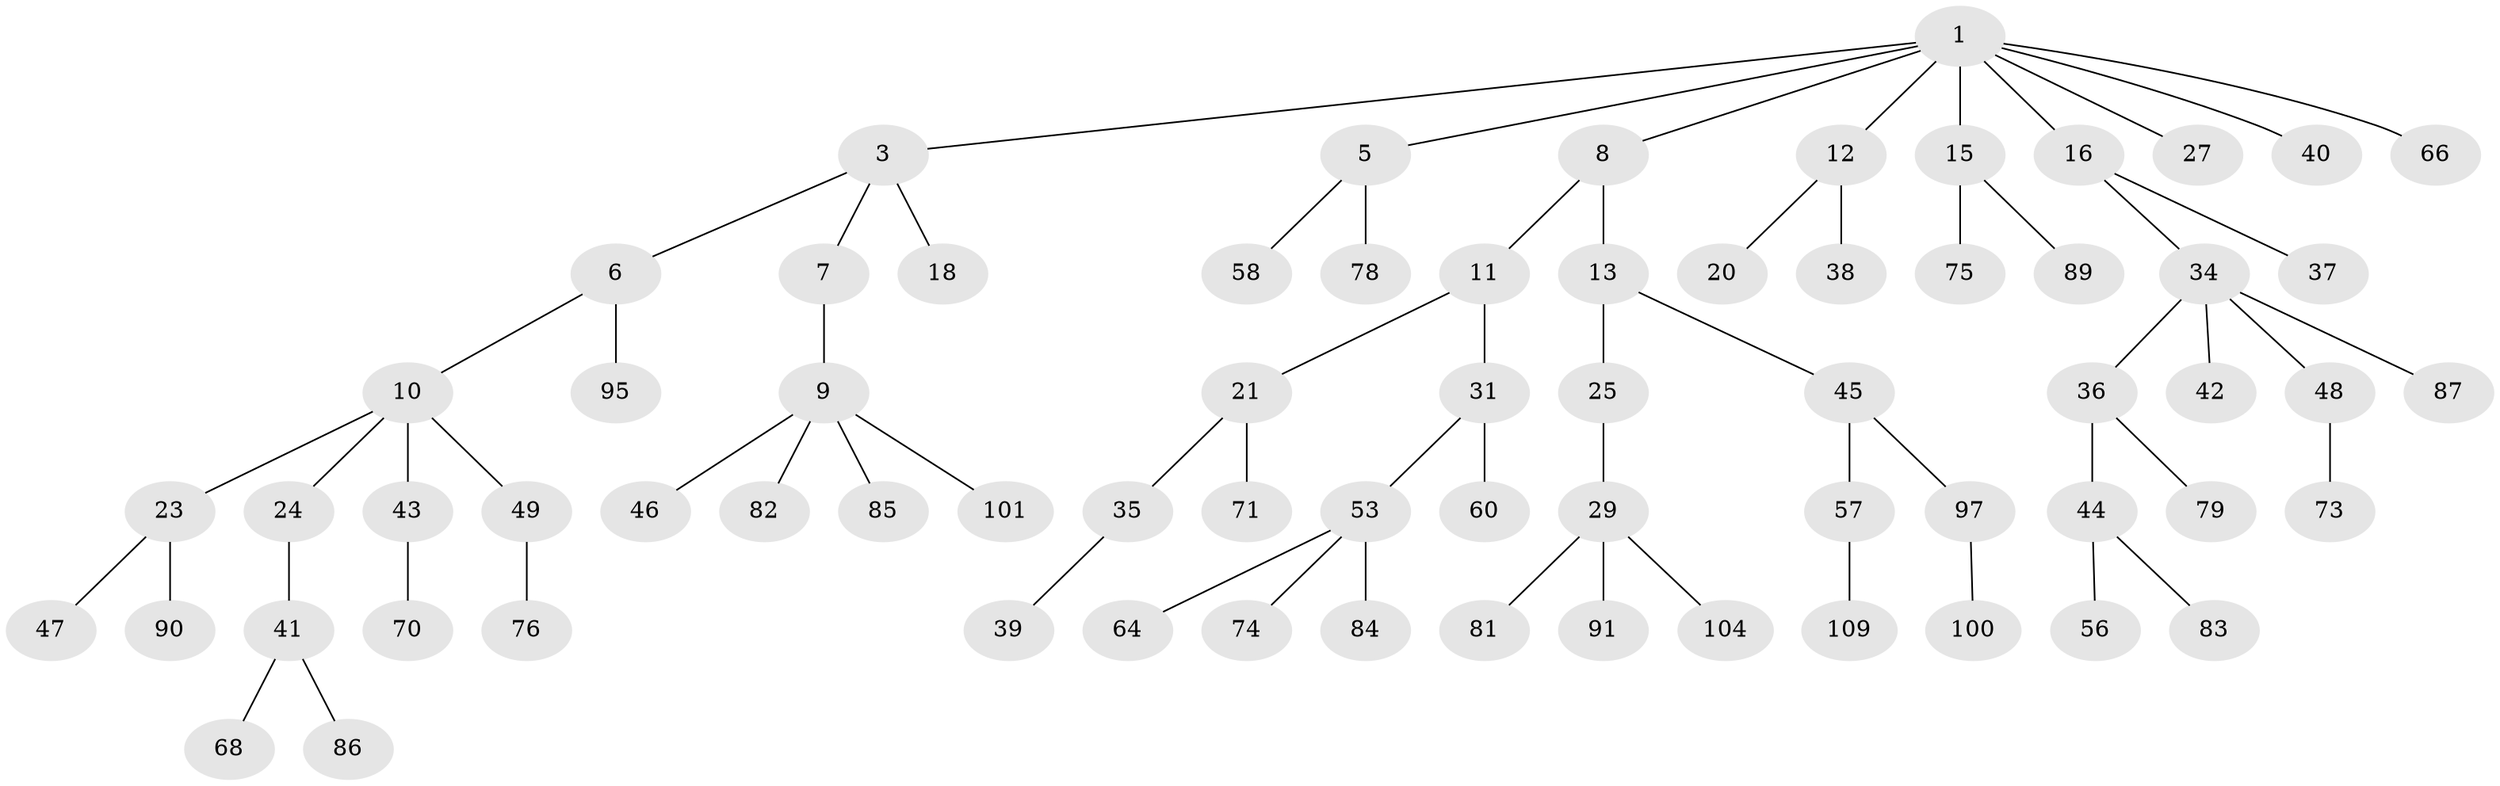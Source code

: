 // original degree distribution, {6: 0.009174311926605505, 5: 0.027522935779816515, 3: 0.14678899082568808, 2: 0.3394495412844037, 4: 0.06422018348623854, 1: 0.41284403669724773}
// Generated by graph-tools (version 1.1) at 2025/42/03/06/25 10:42:03]
// undirected, 70 vertices, 69 edges
graph export_dot {
graph [start="1"]
  node [color=gray90,style=filled];
  1 [super="+2"];
  3 [super="+4"];
  5 [super="+32"];
  6 [super="+17"];
  7;
  8;
  9 [super="+26"];
  10 [super="+14"];
  11 [super="+94"];
  12 [super="+96"];
  13;
  15 [super="+19"];
  16 [super="+22"];
  18;
  20 [super="+30"];
  21;
  23;
  24 [super="+28"];
  25;
  27;
  29 [super="+69"];
  31 [super="+33"];
  34 [super="+80"];
  35 [super="+50"];
  36 [super="+52"];
  37 [super="+106"];
  38 [super="+102"];
  39 [super="+65"];
  40;
  41 [super="+77"];
  42;
  43 [super="+62"];
  44 [super="+55"];
  45 [super="+54"];
  46 [super="+63"];
  47 [super="+59"];
  48 [super="+61"];
  49 [super="+51"];
  53 [super="+67"];
  56;
  57 [super="+103"];
  58 [super="+72"];
  60;
  64;
  66 [super="+99"];
  68;
  70 [super="+88"];
  71 [super="+108"];
  73 [super="+93"];
  74 [super="+107"];
  75;
  76;
  78;
  79;
  81;
  82 [super="+98"];
  83 [super="+92"];
  84 [super="+105"];
  85;
  86;
  87;
  89;
  90;
  91;
  95;
  97;
  100;
  101;
  104;
  109;
  1 -- 5;
  1 -- 15;
  1 -- 16;
  1 -- 27;
  1 -- 40;
  1 -- 66;
  1 -- 3;
  1 -- 8;
  1 -- 12;
  3 -- 18;
  3 -- 6;
  3 -- 7;
  5 -- 58;
  5 -- 78;
  6 -- 10;
  6 -- 95;
  7 -- 9;
  8 -- 11;
  8 -- 13;
  9 -- 46;
  9 -- 82;
  9 -- 85;
  9 -- 101;
  10 -- 23;
  10 -- 49;
  10 -- 24;
  10 -- 43;
  11 -- 21;
  11 -- 31;
  12 -- 20;
  12 -- 38;
  13 -- 25;
  13 -- 45;
  15 -- 89;
  15 -- 75;
  16 -- 34;
  16 -- 37;
  21 -- 35;
  21 -- 71;
  23 -- 47;
  23 -- 90;
  24 -- 41;
  25 -- 29;
  29 -- 81;
  29 -- 91;
  29 -- 104;
  31 -- 60;
  31 -- 53;
  34 -- 36;
  34 -- 42;
  34 -- 48;
  34 -- 87;
  35 -- 39;
  36 -- 44;
  36 -- 79;
  41 -- 68;
  41 -- 86;
  43 -- 70;
  44 -- 56;
  44 -- 83;
  45 -- 57;
  45 -- 97;
  48 -- 73;
  49 -- 76;
  53 -- 64;
  53 -- 74;
  53 -- 84;
  57 -- 109;
  97 -- 100;
}
